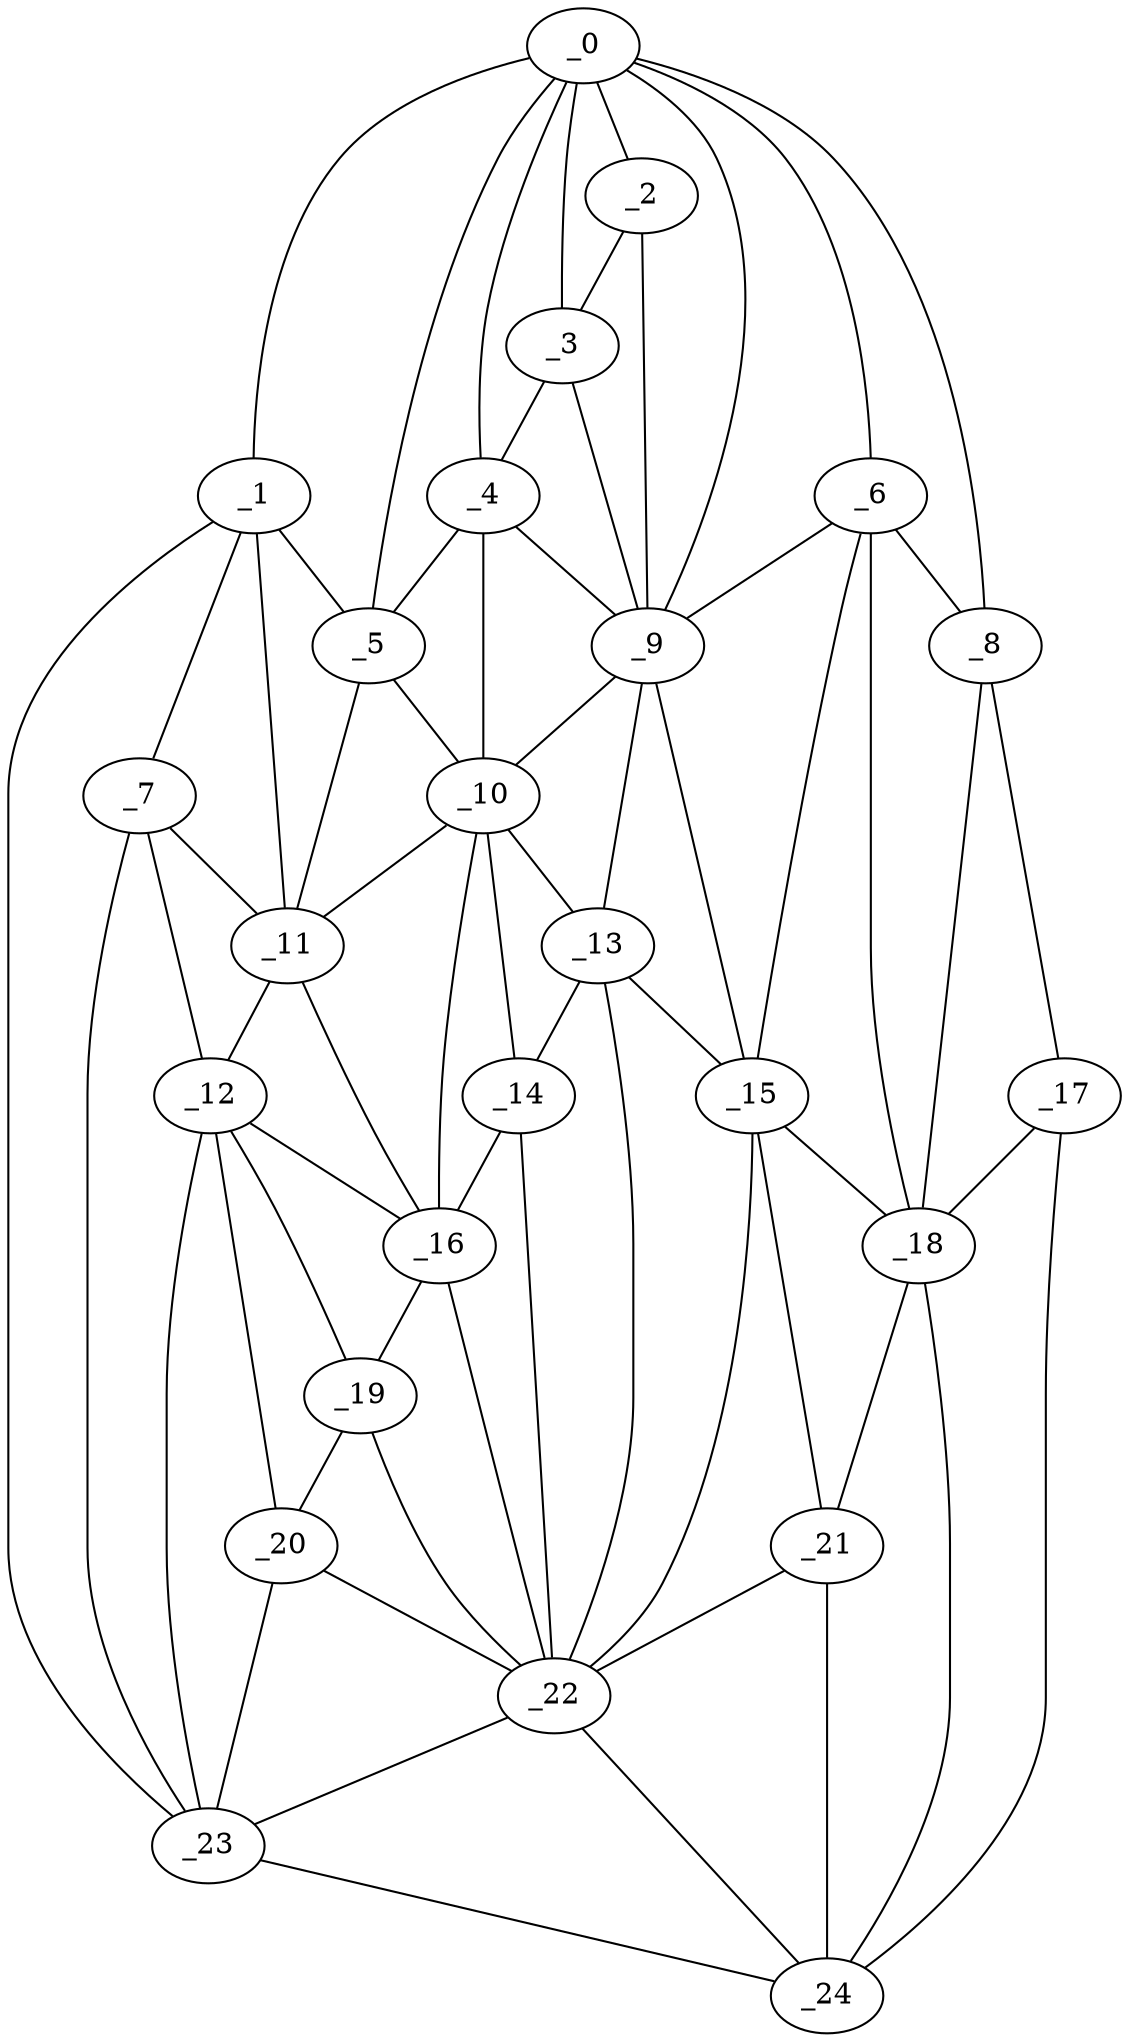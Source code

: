 graph "obj92__150.gxl" {
	_0	 [x=40,
		y=40];
	_1	 [x=40,
		y=112];
	_0 -- _1	 [valence=1];
	_2	 [x=41,
		y=60];
	_0 -- _2	 [valence=1];
	_3	 [x=41,
		y=67];
	_0 -- _3	 [valence=2];
	_4	 [x=41,
		y=72];
	_0 -- _4	 [valence=2];
	_5	 [x=41,
		y=79];
	_0 -- _5	 [valence=2];
	_6	 [x=46,
		y=33];
	_0 -- _6	 [valence=1];
	_8	 [x=51,
		y=7];
	_0 -- _8	 [valence=1];
	_9	 [x=51,
		y=67];
	_0 -- _9	 [valence=1];
	_1 -- _5	 [valence=1];
	_7	 [x=50,
		y=111];
	_1 -- _7	 [valence=1];
	_11	 [x=53,
		y=97];
	_1 -- _11	 [valence=2];
	_23	 [x=88,
		y=117];
	_1 -- _23	 [valence=1];
	_2 -- _3	 [valence=2];
	_2 -- _9	 [valence=2];
	_3 -- _4	 [valence=1];
	_3 -- _9	 [valence=1];
	_4 -- _5	 [valence=2];
	_4 -- _9	 [valence=2];
	_10	 [x=53,
		y=82];
	_4 -- _10	 [valence=2];
	_5 -- _10	 [valence=2];
	_5 -- _11	 [valence=2];
	_6 -- _8	 [valence=1];
	_6 -- _9	 [valence=2];
	_15	 [x=77,
		y=63];
	_6 -- _15	 [valence=1];
	_18	 [x=83,
		y=33];
	_6 -- _18	 [valence=2];
	_7 -- _11	 [valence=2];
	_12	 [x=75,
		y=110];
	_7 -- _12	 [valence=2];
	_7 -- _23	 [valence=1];
	_17	 [x=80,
		y=7];
	_8 -- _17	 [valence=1];
	_8 -- _18	 [valence=1];
	_9 -- _10	 [valence=1];
	_13	 [x=76,
		y=72];
	_9 -- _13	 [valence=2];
	_9 -- _15	 [valence=1];
	_10 -- _11	 [valence=2];
	_10 -- _13	 [valence=1];
	_14	 [x=76,
		y=82];
	_10 -- _14	 [valence=2];
	_16	 [x=77,
		y=95];
	_10 -- _16	 [valence=1];
	_11 -- _12	 [valence=2];
	_11 -- _16	 [valence=2];
	_12 -- _16	 [valence=2];
	_19	 [x=86,
		y=102];
	_12 -- _19	 [valence=2];
	_20	 [x=87,
		y=109];
	_12 -- _20	 [valence=2];
	_12 -- _23	 [valence=2];
	_13 -- _14	 [valence=2];
	_13 -- _15	 [valence=2];
	_22	 [x=88,
		y=80];
	_13 -- _22	 [valence=2];
	_14 -- _16	 [valence=2];
	_14 -- _22	 [valence=2];
	_15 -- _18	 [valence=2];
	_21	 [x=88,
		y=56];
	_15 -- _21	 [valence=2];
	_15 -- _22	 [valence=2];
	_16 -- _19	 [valence=2];
	_16 -- _22	 [valence=1];
	_17 -- _18	 [valence=2];
	_24	 [x=90,
		y=41];
	_17 -- _24	 [valence=1];
	_18 -- _21	 [valence=2];
	_18 -- _24	 [valence=1];
	_19 -- _20	 [valence=2];
	_19 -- _22	 [valence=2];
	_20 -- _22	 [valence=1];
	_20 -- _23	 [valence=1];
	_21 -- _22	 [valence=2];
	_21 -- _24	 [valence=2];
	_22 -- _23	 [valence=2];
	_22 -- _24	 [valence=1];
	_23 -- _24	 [valence=1];
}
